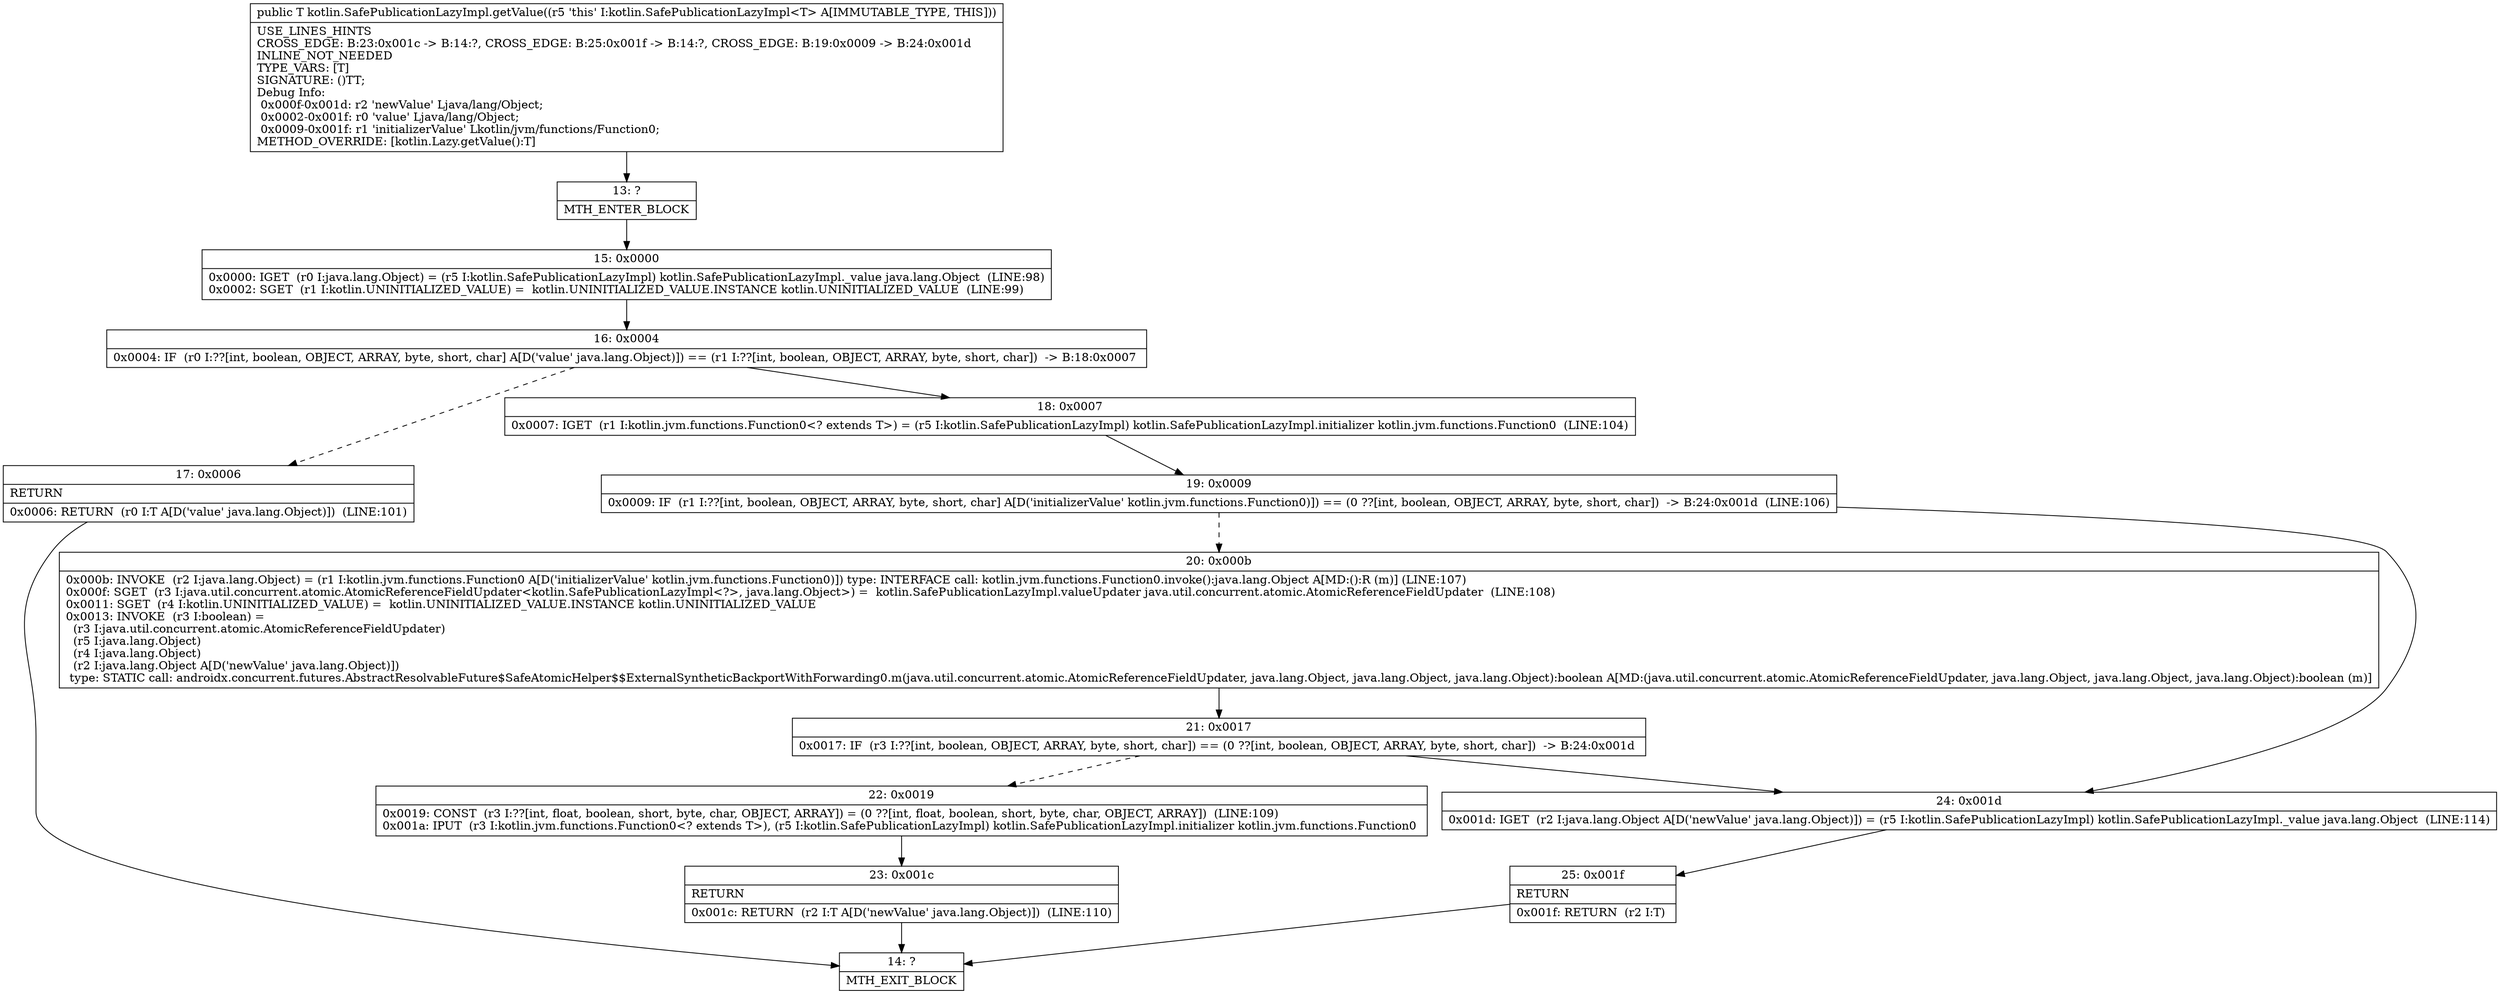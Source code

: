 digraph "CFG forkotlin.SafePublicationLazyImpl.getValue()Ljava\/lang\/Object;" {
Node_13 [shape=record,label="{13\:\ ?|MTH_ENTER_BLOCK\l}"];
Node_15 [shape=record,label="{15\:\ 0x0000|0x0000: IGET  (r0 I:java.lang.Object) = (r5 I:kotlin.SafePublicationLazyImpl) kotlin.SafePublicationLazyImpl._value java.lang.Object  (LINE:98)\l0x0002: SGET  (r1 I:kotlin.UNINITIALIZED_VALUE) =  kotlin.UNINITIALIZED_VALUE.INSTANCE kotlin.UNINITIALIZED_VALUE  (LINE:99)\l}"];
Node_16 [shape=record,label="{16\:\ 0x0004|0x0004: IF  (r0 I:??[int, boolean, OBJECT, ARRAY, byte, short, char] A[D('value' java.lang.Object)]) == (r1 I:??[int, boolean, OBJECT, ARRAY, byte, short, char])  \-\> B:18:0x0007 \l}"];
Node_17 [shape=record,label="{17\:\ 0x0006|RETURN\l|0x0006: RETURN  (r0 I:T A[D('value' java.lang.Object)])  (LINE:101)\l}"];
Node_14 [shape=record,label="{14\:\ ?|MTH_EXIT_BLOCK\l}"];
Node_18 [shape=record,label="{18\:\ 0x0007|0x0007: IGET  (r1 I:kotlin.jvm.functions.Function0\<? extends T\>) = (r5 I:kotlin.SafePublicationLazyImpl) kotlin.SafePublicationLazyImpl.initializer kotlin.jvm.functions.Function0  (LINE:104)\l}"];
Node_19 [shape=record,label="{19\:\ 0x0009|0x0009: IF  (r1 I:??[int, boolean, OBJECT, ARRAY, byte, short, char] A[D('initializerValue' kotlin.jvm.functions.Function0)]) == (0 ??[int, boolean, OBJECT, ARRAY, byte, short, char])  \-\> B:24:0x001d  (LINE:106)\l}"];
Node_20 [shape=record,label="{20\:\ 0x000b|0x000b: INVOKE  (r2 I:java.lang.Object) = (r1 I:kotlin.jvm.functions.Function0 A[D('initializerValue' kotlin.jvm.functions.Function0)]) type: INTERFACE call: kotlin.jvm.functions.Function0.invoke():java.lang.Object A[MD:():R (m)] (LINE:107)\l0x000f: SGET  (r3 I:java.util.concurrent.atomic.AtomicReferenceFieldUpdater\<kotlin.SafePublicationLazyImpl\<?\>, java.lang.Object\>) =  kotlin.SafePublicationLazyImpl.valueUpdater java.util.concurrent.atomic.AtomicReferenceFieldUpdater  (LINE:108)\l0x0011: SGET  (r4 I:kotlin.UNINITIALIZED_VALUE) =  kotlin.UNINITIALIZED_VALUE.INSTANCE kotlin.UNINITIALIZED_VALUE \l0x0013: INVOKE  (r3 I:boolean) = \l  (r3 I:java.util.concurrent.atomic.AtomicReferenceFieldUpdater)\l  (r5 I:java.lang.Object)\l  (r4 I:java.lang.Object)\l  (r2 I:java.lang.Object A[D('newValue' java.lang.Object)])\l type: STATIC call: androidx.concurrent.futures.AbstractResolvableFuture$SafeAtomicHelper$$ExternalSyntheticBackportWithForwarding0.m(java.util.concurrent.atomic.AtomicReferenceFieldUpdater, java.lang.Object, java.lang.Object, java.lang.Object):boolean A[MD:(java.util.concurrent.atomic.AtomicReferenceFieldUpdater, java.lang.Object, java.lang.Object, java.lang.Object):boolean (m)]\l}"];
Node_21 [shape=record,label="{21\:\ 0x0017|0x0017: IF  (r3 I:??[int, boolean, OBJECT, ARRAY, byte, short, char]) == (0 ??[int, boolean, OBJECT, ARRAY, byte, short, char])  \-\> B:24:0x001d \l}"];
Node_22 [shape=record,label="{22\:\ 0x0019|0x0019: CONST  (r3 I:??[int, float, boolean, short, byte, char, OBJECT, ARRAY]) = (0 ??[int, float, boolean, short, byte, char, OBJECT, ARRAY])  (LINE:109)\l0x001a: IPUT  (r3 I:kotlin.jvm.functions.Function0\<? extends T\>), (r5 I:kotlin.SafePublicationLazyImpl) kotlin.SafePublicationLazyImpl.initializer kotlin.jvm.functions.Function0 \l}"];
Node_23 [shape=record,label="{23\:\ 0x001c|RETURN\l|0x001c: RETURN  (r2 I:T A[D('newValue' java.lang.Object)])  (LINE:110)\l}"];
Node_24 [shape=record,label="{24\:\ 0x001d|0x001d: IGET  (r2 I:java.lang.Object A[D('newValue' java.lang.Object)]) = (r5 I:kotlin.SafePublicationLazyImpl) kotlin.SafePublicationLazyImpl._value java.lang.Object  (LINE:114)\l}"];
Node_25 [shape=record,label="{25\:\ 0x001f|RETURN\l|0x001f: RETURN  (r2 I:T) \l}"];
MethodNode[shape=record,label="{public T kotlin.SafePublicationLazyImpl.getValue((r5 'this' I:kotlin.SafePublicationLazyImpl\<T\> A[IMMUTABLE_TYPE, THIS]))  | USE_LINES_HINTS\lCROSS_EDGE: B:23:0x001c \-\> B:14:?, CROSS_EDGE: B:25:0x001f \-\> B:14:?, CROSS_EDGE: B:19:0x0009 \-\> B:24:0x001d\lINLINE_NOT_NEEDED\lTYPE_VARS: [T]\lSIGNATURE: ()TT;\lDebug Info:\l  0x000f\-0x001d: r2 'newValue' Ljava\/lang\/Object;\l  0x0002\-0x001f: r0 'value' Ljava\/lang\/Object;\l  0x0009\-0x001f: r1 'initializerValue' Lkotlin\/jvm\/functions\/Function0;\lMETHOD_OVERRIDE: [kotlin.Lazy.getValue():T]\l}"];
MethodNode -> Node_13;Node_13 -> Node_15;
Node_15 -> Node_16;
Node_16 -> Node_17[style=dashed];
Node_16 -> Node_18;
Node_17 -> Node_14;
Node_18 -> Node_19;
Node_19 -> Node_20[style=dashed];
Node_19 -> Node_24;
Node_20 -> Node_21;
Node_21 -> Node_22[style=dashed];
Node_21 -> Node_24;
Node_22 -> Node_23;
Node_23 -> Node_14;
Node_24 -> Node_25;
Node_25 -> Node_14;
}

